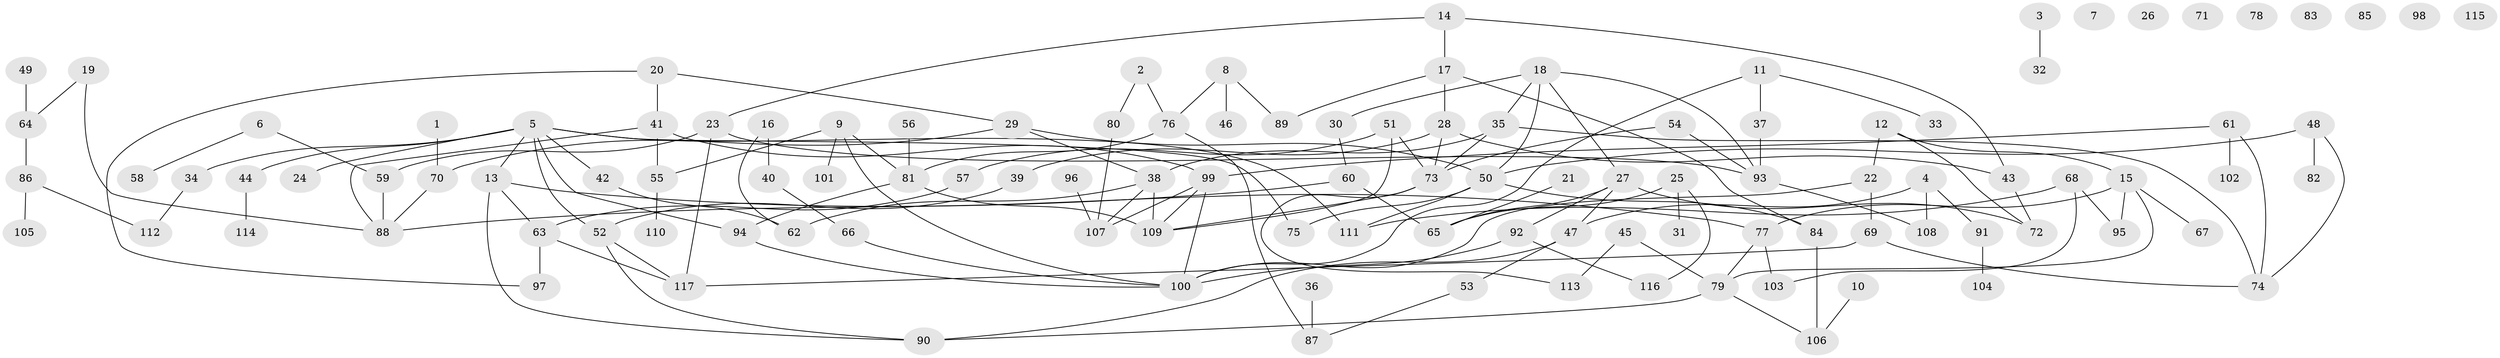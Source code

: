 // Generated by graph-tools (version 1.1) at 2025/00/03/09/25 03:00:45]
// undirected, 117 vertices, 155 edges
graph export_dot {
graph [start="1"]
  node [color=gray90,style=filled];
  1;
  2;
  3;
  4;
  5;
  6;
  7;
  8;
  9;
  10;
  11;
  12;
  13;
  14;
  15;
  16;
  17;
  18;
  19;
  20;
  21;
  22;
  23;
  24;
  25;
  26;
  27;
  28;
  29;
  30;
  31;
  32;
  33;
  34;
  35;
  36;
  37;
  38;
  39;
  40;
  41;
  42;
  43;
  44;
  45;
  46;
  47;
  48;
  49;
  50;
  51;
  52;
  53;
  54;
  55;
  56;
  57;
  58;
  59;
  60;
  61;
  62;
  63;
  64;
  65;
  66;
  67;
  68;
  69;
  70;
  71;
  72;
  73;
  74;
  75;
  76;
  77;
  78;
  79;
  80;
  81;
  82;
  83;
  84;
  85;
  86;
  87;
  88;
  89;
  90;
  91;
  92;
  93;
  94;
  95;
  96;
  97;
  98;
  99;
  100;
  101;
  102;
  103;
  104;
  105;
  106;
  107;
  108;
  109;
  110;
  111;
  112;
  113;
  114;
  115;
  116;
  117;
  1 -- 70;
  2 -- 76;
  2 -- 80;
  3 -- 32;
  4 -- 47;
  4 -- 91;
  4 -- 108;
  5 -- 13;
  5 -- 24;
  5 -- 34;
  5 -- 42;
  5 -- 44;
  5 -- 52;
  5 -- 75;
  5 -- 94;
  5 -- 111;
  6 -- 58;
  6 -- 59;
  8 -- 46;
  8 -- 76;
  8 -- 89;
  9 -- 55;
  9 -- 81;
  9 -- 100;
  9 -- 101;
  10 -- 106;
  11 -- 33;
  11 -- 37;
  11 -- 100;
  12 -- 15;
  12 -- 22;
  12 -- 72;
  13 -- 63;
  13 -- 77;
  13 -- 90;
  14 -- 17;
  14 -- 23;
  14 -- 43;
  15 -- 67;
  15 -- 77;
  15 -- 79;
  15 -- 95;
  16 -- 40;
  16 -- 62;
  17 -- 28;
  17 -- 84;
  17 -- 89;
  18 -- 27;
  18 -- 30;
  18 -- 35;
  18 -- 50;
  18 -- 93;
  19 -- 64;
  19 -- 88;
  20 -- 29;
  20 -- 41;
  20 -- 97;
  21 -- 65;
  22 -- 69;
  22 -- 100;
  23 -- 59;
  23 -- 93;
  23 -- 117;
  25 -- 31;
  25 -- 65;
  25 -- 116;
  27 -- 47;
  27 -- 65;
  27 -- 72;
  27 -- 92;
  28 -- 39;
  28 -- 43;
  28 -- 73;
  29 -- 38;
  29 -- 50;
  29 -- 70;
  30 -- 60;
  34 -- 112;
  35 -- 38;
  35 -- 73;
  35 -- 74;
  36 -- 87;
  37 -- 93;
  38 -- 62;
  38 -- 107;
  38 -- 109;
  39 -- 52;
  40 -- 66;
  41 -- 55;
  41 -- 88;
  41 -- 99;
  42 -- 62;
  43 -- 72;
  44 -- 114;
  45 -- 79;
  45 -- 113;
  47 -- 53;
  47 -- 90;
  48 -- 50;
  48 -- 74;
  48 -- 82;
  49 -- 64;
  50 -- 75;
  50 -- 84;
  50 -- 111;
  51 -- 57;
  51 -- 73;
  51 -- 109;
  52 -- 90;
  52 -- 117;
  53 -- 87;
  54 -- 73;
  54 -- 93;
  55 -- 110;
  56 -- 81;
  57 -- 63;
  59 -- 88;
  60 -- 65;
  60 -- 88;
  61 -- 74;
  61 -- 99;
  61 -- 102;
  63 -- 97;
  63 -- 117;
  64 -- 86;
  66 -- 100;
  68 -- 95;
  68 -- 103;
  68 -- 111;
  69 -- 74;
  69 -- 117;
  70 -- 88;
  73 -- 109;
  73 -- 113;
  76 -- 81;
  76 -- 87;
  77 -- 79;
  77 -- 103;
  79 -- 90;
  79 -- 106;
  80 -- 107;
  81 -- 94;
  81 -- 109;
  84 -- 106;
  86 -- 105;
  86 -- 112;
  91 -- 104;
  92 -- 100;
  92 -- 116;
  93 -- 108;
  94 -- 100;
  96 -- 107;
  99 -- 100;
  99 -- 107;
  99 -- 109;
}
